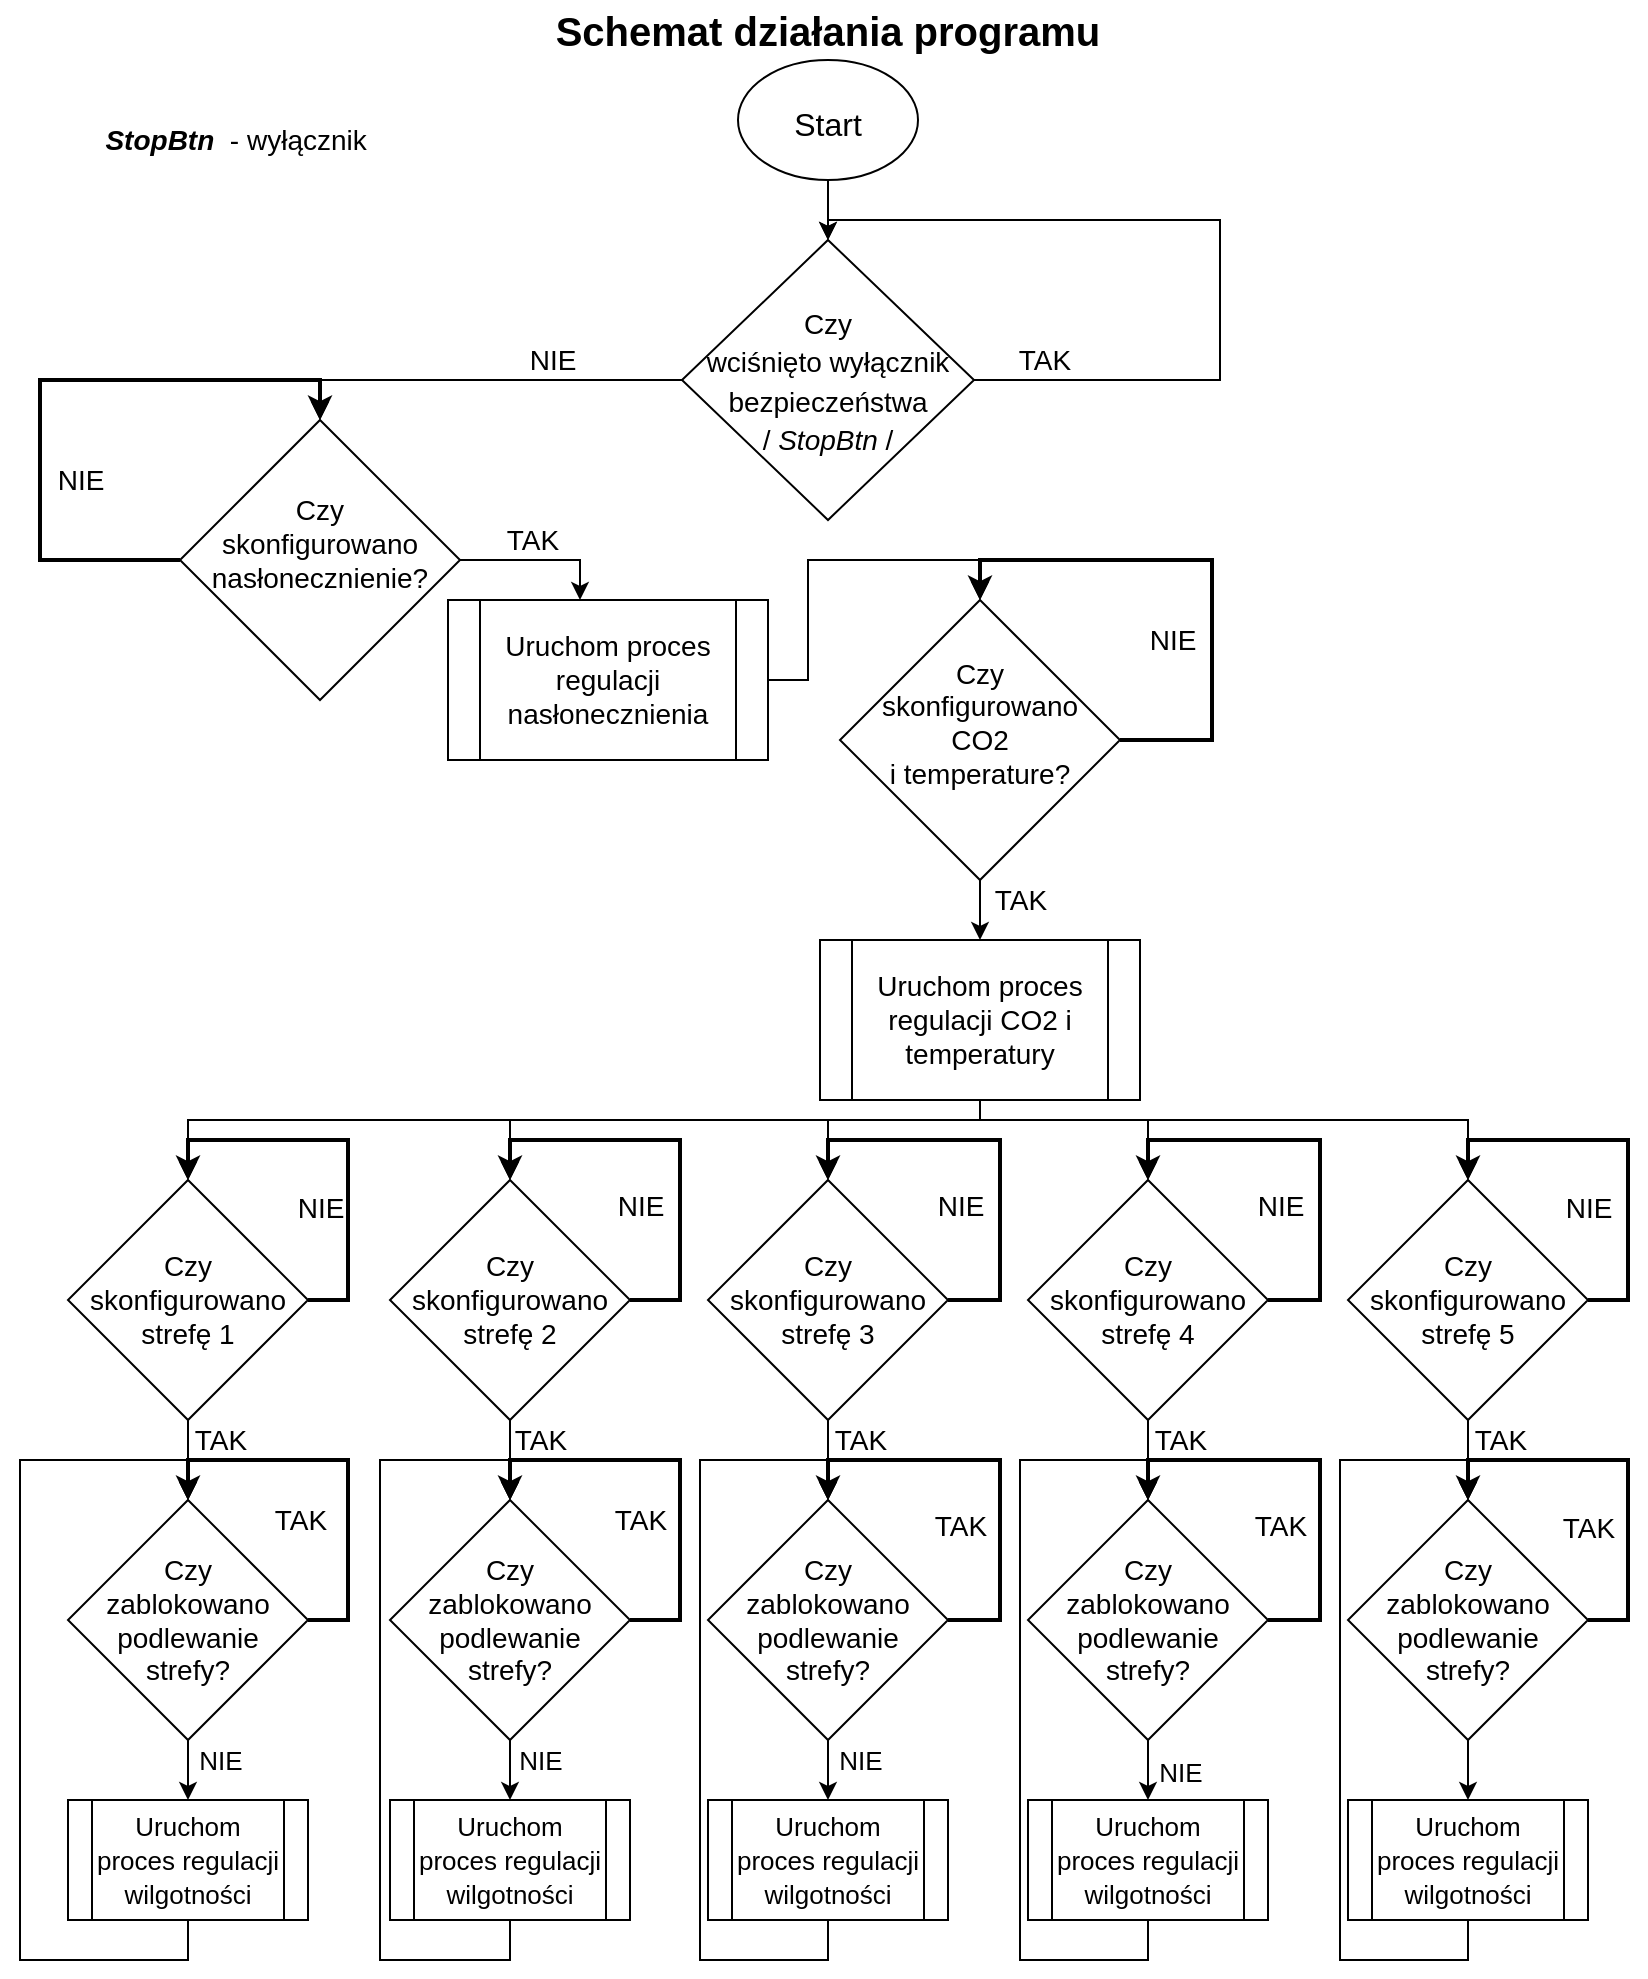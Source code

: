<mxfile version="17.4.2" type="device"><diagram id="sKogWXLhVUk-ZRLnK4w3" name="Strona-1"><mxGraphModel dx="1422" dy="865" grid="1" gridSize="10" guides="1" tooltips="1" connect="1" arrows="1" fold="1" page="1" pageScale="1" pageWidth="827" pageHeight="1169" math="0" shadow="0"><root><mxCell id="0"/><mxCell id="1" parent="0"/><mxCell id="9oT0qG8pijwwHNXvran1-1" value="&lt;b&gt;&lt;font style=&quot;font-size: 20px&quot;&gt;Schemat działania programu&lt;/font&gt;&lt;/b&gt;" style="text;html=1;strokeColor=none;fillColor=none;align=center;verticalAlign=middle;whiteSpace=wrap;rounded=0;" vertex="1" parent="1"><mxGeometry x="244" width="340" height="30" as="geometry"/></mxCell><mxCell id="9oT0qG8pijwwHNXvran1-5" value="" style="edgeStyle=orthogonalEdgeStyle;rounded=0;orthogonalLoop=1;jettySize=auto;html=1;fontSize=14;" edge="1" parent="1" source="9oT0qG8pijwwHNXvran1-2" target="9oT0qG8pijwwHNXvran1-3"><mxGeometry relative="1" as="geometry"/></mxCell><mxCell id="9oT0qG8pijwwHNXvran1-2" value="&lt;font style=&quot;font-size: 16px&quot;&gt;Start&lt;/font&gt;" style="ellipse;whiteSpace=wrap;html=1;fontSize=20;" vertex="1" parent="1"><mxGeometry x="369" y="30" width="90" height="60" as="geometry"/></mxCell><mxCell id="9oT0qG8pijwwHNXvran1-15" style="edgeStyle=orthogonalEdgeStyle;rounded=0;orthogonalLoop=1;jettySize=auto;html=1;entryX=0.5;entryY=0;entryDx=0;entryDy=0;fontSize=14;" edge="1" parent="1" source="9oT0qG8pijwwHNXvran1-3" target="9oT0qG8pijwwHNXvran1-14"><mxGeometry relative="1" as="geometry"/></mxCell><mxCell id="9oT0qG8pijwwHNXvran1-16" value="NIE" style="edgeLabel;html=1;align=center;verticalAlign=middle;resizable=0;points=[];fontSize=14;" vertex="1" connectable="0" parent="9oT0qG8pijwwHNXvran1-15"><mxGeometry x="-0.352" relative="1" as="geometry"><mxPoint y="-10" as="offset"/></mxGeometry></mxCell><mxCell id="9oT0qG8pijwwHNXvran1-3" value="&lt;font style=&quot;font-size: 14px&quot;&gt;Czy &lt;br&gt;wciśnięto wyłącznik bezpieczeństwa&lt;br&gt;/ &lt;i&gt;StopBtn &lt;/i&gt;/&lt;br&gt;&lt;/font&gt;" style="rhombus;whiteSpace=wrap;html=1;fontSize=16;" vertex="1" parent="1"><mxGeometry x="341" y="120" width="146" height="140" as="geometry"/></mxCell><mxCell id="9oT0qG8pijwwHNXvran1-4" value="&lt;i style=&quot;font-weight: bold&quot;&gt;StopBtn&amp;nbsp;&lt;/i&gt;&amp;nbsp;- wyłącznik&amp;nbsp;" style="text;html=1;strokeColor=none;fillColor=none;align=center;verticalAlign=middle;whiteSpace=wrap;rounded=0;fontSize=14;" vertex="1" parent="1"><mxGeometry width="240" height="140" as="geometry"/></mxCell><mxCell id="9oT0qG8pijwwHNXvran1-6" style="edgeStyle=orthogonalEdgeStyle;rounded=0;orthogonalLoop=1;jettySize=auto;html=1;exitX=1;exitY=0.5;exitDx=0;exitDy=0;entryX=0.5;entryY=0;entryDx=0;entryDy=0;fontSize=14;" edge="1" parent="1" source="9oT0qG8pijwwHNXvran1-3" target="9oT0qG8pijwwHNXvran1-3"><mxGeometry relative="1" as="geometry"><Array as="points"><mxPoint x="610" y="190"/><mxPoint x="610" y="110"/><mxPoint x="414" y="110"/></Array></mxGeometry></mxCell><mxCell id="9oT0qG8pijwwHNXvran1-7" value="TAK" style="edgeLabel;html=1;align=center;verticalAlign=middle;resizable=0;points=[];fontSize=14;" vertex="1" connectable="0" parent="9oT0qG8pijwwHNXvran1-6"><mxGeometry x="-0.83" y="-1" relative="1" as="geometry"><mxPoint y="-11" as="offset"/></mxGeometry></mxCell><mxCell id="9oT0qG8pijwwHNXvran1-54" value="TAK" style="edgeStyle=orthogonalEdgeStyle;rounded=0;orthogonalLoop=1;jettySize=auto;html=1;entryX=0.5;entryY=0;entryDx=0;entryDy=0;fontSize=14;strokeWidth=1;" edge="1" parent="1" source="9oT0qG8pijwwHNXvran1-8" target="9oT0qG8pijwwHNXvran1-43"><mxGeometry x="-0.5" y="16" relative="1" as="geometry"><mxPoint as="offset"/></mxGeometry></mxCell><mxCell id="9oT0qG8pijwwHNXvran1-8" value="Czy skonfigurowano strefę 1" style="rhombus;whiteSpace=wrap;html=1;fontSize=14;" vertex="1" parent="1"><mxGeometry x="34" y="590" width="120" height="120" as="geometry"/></mxCell><mxCell id="9oT0qG8pijwwHNXvran1-55" value="TAK" style="edgeStyle=orthogonalEdgeStyle;rounded=0;orthogonalLoop=1;jettySize=auto;html=1;fontSize=14;strokeWidth=1;" edge="1" parent="1" source="9oT0qG8pijwwHNXvran1-10" target="9oT0qG8pijwwHNXvran1-44"><mxGeometry x="-0.5" y="15" relative="1" as="geometry"><mxPoint as="offset"/></mxGeometry></mxCell><mxCell id="9oT0qG8pijwwHNXvran1-10" value="Czy skonfigurowano strefę 2" style="rhombus;whiteSpace=wrap;html=1;fontSize=14;" vertex="1" parent="1"><mxGeometry x="195" y="590" width="120" height="120" as="geometry"/></mxCell><mxCell id="9oT0qG8pijwwHNXvran1-56" value="TAK" style="edgeStyle=orthogonalEdgeStyle;rounded=0;orthogonalLoop=1;jettySize=auto;html=1;fontSize=14;strokeWidth=1;" edge="1" parent="1" source="9oT0qG8pijwwHNXvran1-11" target="9oT0qG8pijwwHNXvran1-45"><mxGeometry x="-0.5" y="16" relative="1" as="geometry"><mxPoint as="offset"/></mxGeometry></mxCell><mxCell id="9oT0qG8pijwwHNXvran1-11" value="Czy skonfigurowano strefę 3" style="rhombus;whiteSpace=wrap;html=1;fontSize=14;" vertex="1" parent="1"><mxGeometry x="354" y="590" width="120" height="120" as="geometry"/></mxCell><mxCell id="9oT0qG8pijwwHNXvran1-57" value="TAK" style="edgeStyle=orthogonalEdgeStyle;rounded=0;orthogonalLoop=1;jettySize=auto;html=1;fontSize=14;strokeWidth=1;" edge="1" parent="1" source="9oT0qG8pijwwHNXvran1-12" target="9oT0qG8pijwwHNXvran1-46"><mxGeometry x="-0.5" y="16" relative="1" as="geometry"><mxPoint as="offset"/></mxGeometry></mxCell><mxCell id="9oT0qG8pijwwHNXvran1-12" value="Czy skonfigurowano strefę 4" style="rhombus;whiteSpace=wrap;html=1;fontSize=14;" vertex="1" parent="1"><mxGeometry x="514" y="590" width="120" height="120" as="geometry"/></mxCell><mxCell id="9oT0qG8pijwwHNXvran1-58" value="TAK" style="edgeStyle=orthogonalEdgeStyle;rounded=0;orthogonalLoop=1;jettySize=auto;html=1;fontSize=14;strokeWidth=1;" edge="1" parent="1" source="9oT0qG8pijwwHNXvran1-13" target="9oT0qG8pijwwHNXvran1-47"><mxGeometry x="-0.5" y="16" relative="1" as="geometry"><mxPoint as="offset"/></mxGeometry></mxCell><mxCell id="9oT0qG8pijwwHNXvran1-13" value="Czy skonfigurowano strefę 5" style="rhombus;whiteSpace=wrap;html=1;fontSize=14;" vertex="1" parent="1"><mxGeometry x="674" y="590" width="120" height="120" as="geometry"/></mxCell><mxCell id="9oT0qG8pijwwHNXvran1-18" style="edgeStyle=orthogonalEdgeStyle;rounded=0;orthogonalLoop=1;jettySize=auto;html=1;fontSize=14;" edge="1" parent="1" source="9oT0qG8pijwwHNXvran1-14" target="9oT0qG8pijwwHNXvran1-31"><mxGeometry relative="1" as="geometry"><mxPoint x="320" y="300" as="targetPoint"/><Array as="points"><mxPoint x="290" y="280"/><mxPoint x="290" y="300"/></Array></mxGeometry></mxCell><mxCell id="9oT0qG8pijwwHNXvran1-19" value="TAK" style="edgeLabel;html=1;align=center;verticalAlign=middle;resizable=0;points=[];fontSize=14;" vertex="1" connectable="0" parent="9oT0qG8pijwwHNXvran1-18"><mxGeometry x="-0.654" y="-1" relative="1" as="geometry"><mxPoint x="22" y="-11" as="offset"/></mxGeometry></mxCell><mxCell id="9oT0qG8pijwwHNXvran1-14" value="Czy &lt;br&gt;skonfigurowano&lt;br&gt;nasłonecznienie?&lt;br&gt;&amp;nbsp;" style="rhombus;whiteSpace=wrap;html=1;fontSize=14;" vertex="1" parent="1"><mxGeometry x="90" y="210" width="140" height="140" as="geometry"/></mxCell><mxCell id="9oT0qG8pijwwHNXvran1-20" value="NIE" style="edgeStyle=orthogonalEdgeStyle;rounded=0;orthogonalLoop=1;jettySize=auto;html=1;fontSize=14;entryX=0.5;entryY=0;entryDx=0;entryDy=0;strokeWidth=2;" edge="1" parent="1" source="9oT0qG8pijwwHNXvran1-17" target="9oT0qG8pijwwHNXvran1-17"><mxGeometry x="-0.294" y="20" relative="1" as="geometry"><mxPoint x="566" y="290" as="targetPoint"/><Array as="points"><mxPoint x="606" y="370"/><mxPoint x="606" y="280"/><mxPoint x="490" y="280"/></Array><mxPoint as="offset"/></mxGeometry></mxCell><mxCell id="9oT0qG8pijwwHNXvran1-26" style="edgeStyle=orthogonalEdgeStyle;rounded=0;orthogonalLoop=1;jettySize=auto;html=1;entryX=0.5;entryY=0;entryDx=0;entryDy=0;fontSize=14;strokeWidth=1;" edge="1" parent="1" target="9oT0qG8pijwwHNXvran1-10"><mxGeometry relative="1" as="geometry"><mxPoint x="490" y="530" as="sourcePoint"/><Array as="points"><mxPoint x="490" y="560"/><mxPoint x="255" y="560"/></Array></mxGeometry></mxCell><mxCell id="9oT0qG8pijwwHNXvran1-27" style="edgeStyle=orthogonalEdgeStyle;rounded=0;orthogonalLoop=1;jettySize=auto;html=1;entryX=0.5;entryY=0;entryDx=0;entryDy=0;fontSize=14;strokeWidth=1;" edge="1" parent="1" target="9oT0qG8pijwwHNXvran1-8"><mxGeometry relative="1" as="geometry"><mxPoint x="490" y="530" as="sourcePoint"/><Array as="points"><mxPoint x="490" y="560"/><mxPoint x="94" y="560"/></Array></mxGeometry></mxCell><mxCell id="9oT0qG8pijwwHNXvran1-28" style="edgeStyle=orthogonalEdgeStyle;rounded=0;orthogonalLoop=1;jettySize=auto;html=1;entryX=0.5;entryY=0;entryDx=0;entryDy=0;fontSize=14;strokeWidth=1;" edge="1" parent="1" target="9oT0qG8pijwwHNXvran1-11"><mxGeometry relative="1" as="geometry"><mxPoint x="490" y="530" as="sourcePoint"/><Array as="points"><mxPoint x="490" y="560"/><mxPoint x="414" y="560"/></Array></mxGeometry></mxCell><mxCell id="9oT0qG8pijwwHNXvran1-30" style="edgeStyle=orthogonalEdgeStyle;rounded=0;orthogonalLoop=1;jettySize=auto;html=1;fontSize=14;strokeWidth=1;" edge="1" parent="1" target="9oT0qG8pijwwHNXvran1-13"><mxGeometry relative="1" as="geometry"><mxPoint x="490" y="530" as="sourcePoint"/><Array as="points"><mxPoint x="490" y="560"/><mxPoint x="734" y="560"/></Array></mxGeometry></mxCell><mxCell id="9oT0qG8pijwwHNXvran1-34" value="TAK" style="edgeStyle=orthogonalEdgeStyle;rounded=0;orthogonalLoop=1;jettySize=auto;html=1;fontSize=14;strokeWidth=1;" edge="1" parent="1" source="9oT0qG8pijwwHNXvran1-17" target="9oT0qG8pijwwHNXvran1-33"><mxGeometry x="0.2" y="20" relative="1" as="geometry"><mxPoint as="offset"/></mxGeometry></mxCell><mxCell id="9oT0qG8pijwwHNXvran1-17" value="Czy &lt;br&gt;skonfigurowano&lt;br&gt;CO2 &lt;br&gt;i temperature?&lt;br&gt;&amp;nbsp;" style="rhombus;whiteSpace=wrap;html=1;fontSize=14;" vertex="1" parent="1"><mxGeometry x="420" y="300" width="140" height="140" as="geometry"/></mxCell><mxCell id="9oT0qG8pijwwHNXvran1-21" value="NIE" style="edgeStyle=orthogonalEdgeStyle;rounded=0;orthogonalLoop=1;jettySize=auto;html=1;exitX=0;exitY=0.5;exitDx=0;exitDy=0;entryX=0.5;entryY=0;entryDx=0;entryDy=0;fontSize=14;strokeWidth=2;" edge="1" parent="1" source="9oT0qG8pijwwHNXvran1-14" target="9oT0qG8pijwwHNXvran1-14"><mxGeometry x="-0.312" y="-20" relative="1" as="geometry"><Array as="points"><mxPoint x="20" y="280"/><mxPoint x="20" y="190"/><mxPoint x="160" y="190"/></Array><mxPoint as="offset"/></mxGeometry></mxCell><mxCell id="9oT0qG8pijwwHNXvran1-32" style="edgeStyle=orthogonalEdgeStyle;rounded=0;orthogonalLoop=1;jettySize=auto;html=1;entryX=0.5;entryY=0;entryDx=0;entryDy=0;fontSize=14;strokeWidth=1;" edge="1" parent="1" source="9oT0qG8pijwwHNXvran1-31" target="9oT0qG8pijwwHNXvran1-17"><mxGeometry relative="1" as="geometry"/></mxCell><mxCell id="9oT0qG8pijwwHNXvran1-31" value="Uruchom proces regulacji nasłonecznienia" style="shape=process;whiteSpace=wrap;html=1;backgroundOutline=1;fontSize=14;" vertex="1" parent="1"><mxGeometry x="224" y="300" width="160" height="80" as="geometry"/></mxCell><mxCell id="9oT0qG8pijwwHNXvran1-35" style="edgeStyle=orthogonalEdgeStyle;rounded=0;orthogonalLoop=1;jettySize=auto;html=1;fontSize=14;strokeWidth=1;" edge="1" parent="1" source="9oT0qG8pijwwHNXvran1-33" target="9oT0qG8pijwwHNXvran1-12"><mxGeometry relative="1" as="geometry"><Array as="points"><mxPoint x="490" y="560"/><mxPoint x="574" y="560"/></Array></mxGeometry></mxCell><mxCell id="9oT0qG8pijwwHNXvran1-33" value="Uruchom proces regulacji CO2 i temperatury" style="shape=process;whiteSpace=wrap;html=1;backgroundOutline=1;fontSize=14;" vertex="1" parent="1"><mxGeometry x="410" y="470" width="160" height="80" as="geometry"/></mxCell><mxCell id="9oT0qG8pijwwHNXvran1-38" value="NIE" style="edgeStyle=orthogonalEdgeStyle;rounded=0;orthogonalLoop=1;jettySize=auto;html=1;exitX=1;exitY=0.5;exitDx=0;exitDy=0;entryX=0.5;entryY=0;entryDx=0;entryDy=0;fontSize=14;strokeWidth=2;" edge="1" parent="1" source="9oT0qG8pijwwHNXvran1-8" target="9oT0qG8pijwwHNXvran1-8"><mxGeometry x="-0.333" y="14" relative="1" as="geometry"><Array as="points"><mxPoint x="174" y="650"/><mxPoint x="174" y="570"/><mxPoint x="94" y="570"/></Array><mxPoint as="offset"/></mxGeometry></mxCell><mxCell id="9oT0qG8pijwwHNXvran1-39" value="NIE" style="edgeStyle=orthogonalEdgeStyle;rounded=0;orthogonalLoop=1;jettySize=auto;html=1;exitX=1;exitY=0.5;exitDx=0;exitDy=0;entryX=0.5;entryY=0;entryDx=0;entryDy=0;fontSize=14;strokeWidth=2;" edge="1" parent="1" source="9oT0qG8pijwwHNXvran1-10" target="9oT0qG8pijwwHNXvran1-10"><mxGeometry x="-0.316" y="20" relative="1" as="geometry"><Array as="points"><mxPoint x="340" y="650"/><mxPoint x="340" y="570"/><mxPoint x="255" y="570"/></Array><mxPoint as="offset"/></mxGeometry></mxCell><mxCell id="9oT0qG8pijwwHNXvran1-40" value="NIE" style="edgeStyle=orthogonalEdgeStyle;rounded=0;orthogonalLoop=1;jettySize=auto;html=1;exitX=1;exitY=0.5;exitDx=0;exitDy=0;entryX=0.5;entryY=0;entryDx=0;entryDy=0;fontSize=14;strokeWidth=2;" edge="1" parent="1" source="9oT0qG8pijwwHNXvran1-11" target="9oT0qG8pijwwHNXvran1-11"><mxGeometry x="-0.312" y="20" relative="1" as="geometry"><Array as="points"><mxPoint x="500" y="650"/><mxPoint x="500" y="570"/><mxPoint x="414" y="570"/></Array><mxPoint as="offset"/></mxGeometry></mxCell><mxCell id="9oT0qG8pijwwHNXvran1-41" value="NIE" style="edgeStyle=orthogonalEdgeStyle;rounded=0;orthogonalLoop=1;jettySize=auto;html=1;exitX=1;exitY=0.5;exitDx=0;exitDy=0;entryX=0.5;entryY=0;entryDx=0;entryDy=0;fontSize=14;strokeWidth=2;" edge="1" parent="1" source="9oT0qG8pijwwHNXvran1-12" target="9oT0qG8pijwwHNXvran1-12"><mxGeometry x="-0.312" y="20" relative="1" as="geometry"><Array as="points"><mxPoint x="660" y="650"/><mxPoint x="660" y="570"/><mxPoint x="574" y="570"/></Array><mxPoint as="offset"/></mxGeometry></mxCell><mxCell id="9oT0qG8pijwwHNXvran1-42" value="NIE" style="edgeStyle=orthogonalEdgeStyle;rounded=0;orthogonalLoop=1;jettySize=auto;html=1;exitX=1;exitY=0.5;exitDx=0;exitDy=0;entryX=0.5;entryY=0;entryDx=0;entryDy=0;fontSize=14;strokeWidth=2;" edge="1" parent="1" source="9oT0qG8pijwwHNXvran1-13" target="9oT0qG8pijwwHNXvran1-13"><mxGeometry x="-0.333" y="20" relative="1" as="geometry"><Array as="points"><mxPoint x="814" y="650"/><mxPoint x="814" y="570"/><mxPoint x="734" y="570"/></Array><mxPoint as="offset"/></mxGeometry></mxCell><mxCell id="9oT0qG8pijwwHNXvran1-73" value="NIE" style="edgeStyle=orthogonalEdgeStyle;rounded=0;orthogonalLoop=1;jettySize=auto;html=1;fontSize=13;strokeWidth=1;" edge="1" parent="1" source="9oT0qG8pijwwHNXvran1-43" target="9oT0qG8pijwwHNXvran1-62"><mxGeometry x="0.2" y="16" relative="1" as="geometry"><mxPoint as="offset"/></mxGeometry></mxCell><mxCell id="9oT0qG8pijwwHNXvran1-43" value="Czy &lt;br&gt;zablokowano podlewanie&lt;br&gt;strefy?" style="rhombus;whiteSpace=wrap;html=1;fontSize=14;" vertex="1" parent="1"><mxGeometry x="34" y="750" width="120" height="120" as="geometry"/></mxCell><mxCell id="9oT0qG8pijwwHNXvran1-72" value="NIE" style="edgeStyle=orthogonalEdgeStyle;rounded=0;orthogonalLoop=1;jettySize=auto;html=1;fontSize=13;strokeWidth=1;" edge="1" parent="1" source="9oT0qG8pijwwHNXvran1-44" target="9oT0qG8pijwwHNXvran1-63"><mxGeometry x="0.2" y="15" relative="1" as="geometry"><mxPoint as="offset"/></mxGeometry></mxCell><mxCell id="9oT0qG8pijwwHNXvran1-44" value="Czy&lt;br&gt;zablokowano podlewanie&lt;br&gt;strefy?" style="rhombus;whiteSpace=wrap;html=1;fontSize=14;" vertex="1" parent="1"><mxGeometry x="195" y="750" width="120" height="120" as="geometry"/></mxCell><mxCell id="9oT0qG8pijwwHNXvran1-71" value="NIE" style="edgeStyle=orthogonalEdgeStyle;rounded=0;orthogonalLoop=1;jettySize=auto;html=1;fontSize=13;strokeWidth=1;" edge="1" parent="1" source="9oT0qG8pijwwHNXvran1-45" target="9oT0qG8pijwwHNXvran1-64"><mxGeometry x="0.2" y="16" relative="1" as="geometry"><mxPoint as="offset"/></mxGeometry></mxCell><mxCell id="9oT0qG8pijwwHNXvran1-45" value="Czy&lt;br&gt;zablokowano podlewanie&lt;br&gt;strefy?" style="rhombus;whiteSpace=wrap;html=1;fontSize=14;" vertex="1" parent="1"><mxGeometry x="354" y="750" width="120" height="120" as="geometry"/></mxCell><mxCell id="9oT0qG8pijwwHNXvran1-70" value="NIE" style="edgeStyle=orthogonalEdgeStyle;rounded=0;orthogonalLoop=1;jettySize=auto;html=1;fontSize=13;strokeWidth=1;" edge="1" parent="1" source="9oT0qG8pijwwHNXvran1-46" target="9oT0qG8pijwwHNXvran1-65"><mxGeometry x="-0.355" y="16" relative="1" as="geometry"><mxPoint as="offset"/></mxGeometry></mxCell><mxCell id="9oT0qG8pijwwHNXvran1-46" value="Czy&lt;br&gt;zablokowano podlewanie&lt;br&gt;strefy?" style="rhombus;whiteSpace=wrap;html=1;fontSize=14;" vertex="1" parent="1"><mxGeometry x="514" y="750" width="120" height="120" as="geometry"/></mxCell><mxCell id="9oT0qG8pijwwHNXvran1-69" value="" style="edgeStyle=orthogonalEdgeStyle;rounded=0;orthogonalLoop=1;jettySize=auto;html=1;fontSize=13;strokeWidth=1;" edge="1" parent="1" source="9oT0qG8pijwwHNXvran1-47" target="9oT0qG8pijwwHNXvran1-68"><mxGeometry relative="1" as="geometry"/></mxCell><mxCell id="9oT0qG8pijwwHNXvran1-47" value="Czy&lt;br&gt;zablokowano podlewanie&lt;br&gt;strefy?" style="rhombus;whiteSpace=wrap;html=1;fontSize=14;" vertex="1" parent="1"><mxGeometry x="674" y="750" width="120" height="120" as="geometry"/></mxCell><mxCell id="9oT0qG8pijwwHNXvran1-48" value="TAK" style="edgeStyle=orthogonalEdgeStyle;rounded=0;orthogonalLoop=1;jettySize=auto;html=1;exitX=1;exitY=0.5;exitDx=0;exitDy=0;entryX=0.5;entryY=0;entryDx=0;entryDy=0;fontSize=14;strokeWidth=2;" edge="1" parent="1" source="9oT0qG8pijwwHNXvran1-43" target="9oT0qG8pijwwHNXvran1-43"><mxGeometry x="-0.3" y="24" relative="1" as="geometry"><Array as="points"><mxPoint x="174" y="810"/><mxPoint x="174" y="730"/><mxPoint x="94" y="730"/></Array><mxPoint as="offset"/></mxGeometry></mxCell><mxCell id="9oT0qG8pijwwHNXvran1-49" value="TAK" style="edgeStyle=orthogonalEdgeStyle;rounded=0;orthogonalLoop=1;jettySize=auto;html=1;exitX=1;exitY=0.5;exitDx=0;exitDy=0;entryX=0.5;entryY=0;entryDx=0;entryDy=0;fontSize=14;strokeWidth=2;" edge="1" parent="1" source="9oT0qG8pijwwHNXvran1-44" target="9oT0qG8pijwwHNXvran1-44"><mxGeometry x="-0.286" y="20" relative="1" as="geometry"><Array as="points"><mxPoint x="340" y="810"/><mxPoint x="340" y="730"/><mxPoint x="255" y="730"/></Array><mxPoint as="offset"/></mxGeometry></mxCell><mxCell id="9oT0qG8pijwwHNXvran1-50" value="TAK" style="edgeStyle=orthogonalEdgeStyle;rounded=0;orthogonalLoop=1;jettySize=auto;html=1;exitX=1;exitY=0.5;exitDx=0;exitDy=0;entryX=0.5;entryY=0;entryDx=0;entryDy=0;fontSize=14;strokeWidth=2;" edge="1" parent="1" source="9oT0qG8pijwwHNXvran1-45" target="9oT0qG8pijwwHNXvran1-45"><mxGeometry x="-0.312" y="20" relative="1" as="geometry"><Array as="points"><mxPoint x="500" y="810"/><mxPoint x="500" y="730"/><mxPoint x="414" y="730"/></Array><mxPoint as="offset"/></mxGeometry></mxCell><mxCell id="9oT0qG8pijwwHNXvran1-51" value="TAK" style="edgeStyle=orthogonalEdgeStyle;rounded=0;orthogonalLoop=1;jettySize=auto;html=1;exitX=1;exitY=0.5;exitDx=0;exitDy=0;entryX=0.5;entryY=0;entryDx=0;entryDy=0;fontSize=14;strokeWidth=2;" edge="1" parent="1" source="9oT0qG8pijwwHNXvran1-46" target="9oT0qG8pijwwHNXvran1-46"><mxGeometry x="-0.312" y="20" relative="1" as="geometry"><Array as="points"><mxPoint x="660" y="810"/><mxPoint x="660" y="730"/><mxPoint x="574" y="730"/></Array><mxPoint as="offset"/></mxGeometry></mxCell><mxCell id="9oT0qG8pijwwHNXvran1-53" value="TAK" style="edgeStyle=orthogonalEdgeStyle;rounded=0;orthogonalLoop=1;jettySize=auto;html=1;exitX=1;exitY=0.5;exitDx=0;exitDy=0;entryX=0.5;entryY=0;entryDx=0;entryDy=0;fontSize=14;strokeWidth=2;" edge="1" parent="1" source="9oT0qG8pijwwHNXvran1-47" target="9oT0qG8pijwwHNXvran1-47"><mxGeometry x="-0.333" y="20" relative="1" as="geometry"><Array as="points"><mxPoint x="814" y="810"/><mxPoint x="814" y="730"/><mxPoint x="734" y="730"/></Array><mxPoint as="offset"/></mxGeometry></mxCell><mxCell id="9oT0qG8pijwwHNXvran1-75" style="edgeStyle=orthogonalEdgeStyle;rounded=0;orthogonalLoop=1;jettySize=auto;html=1;entryX=0.5;entryY=0;entryDx=0;entryDy=0;fontSize=13;strokeWidth=1;" edge="1" parent="1" source="9oT0qG8pijwwHNXvran1-62" target="9oT0qG8pijwwHNXvran1-43"><mxGeometry relative="1" as="geometry"><Array as="points"><mxPoint x="94" y="980"/><mxPoint x="10" y="980"/><mxPoint x="10" y="730"/><mxPoint x="94" y="730"/></Array></mxGeometry></mxCell><mxCell id="9oT0qG8pijwwHNXvran1-62" value="&lt;font style=&quot;font-size: 13px&quot;&gt;Uruchom&lt;br&gt;proces regulacji wilgotności&lt;/font&gt;" style="shape=process;whiteSpace=wrap;html=1;backgroundOutline=1;fontSize=14;" vertex="1" parent="1"><mxGeometry x="34" y="900" width="120" height="60" as="geometry"/></mxCell><mxCell id="9oT0qG8pijwwHNXvran1-76" style="edgeStyle=orthogonalEdgeStyle;rounded=0;orthogonalLoop=1;jettySize=auto;html=1;exitX=0.5;exitY=1;exitDx=0;exitDy=0;entryX=0.5;entryY=0;entryDx=0;entryDy=0;fontSize=13;strokeWidth=1;" edge="1" parent="1" source="9oT0qG8pijwwHNXvran1-63" target="9oT0qG8pijwwHNXvran1-44"><mxGeometry relative="1" as="geometry"><Array as="points"><mxPoint x="255" y="980"/><mxPoint x="190" y="980"/><mxPoint x="190" y="730"/><mxPoint x="255" y="730"/></Array></mxGeometry></mxCell><mxCell id="9oT0qG8pijwwHNXvran1-63" value="&lt;font style=&quot;font-size: 13px&quot;&gt;Uruchom&lt;br&gt;proces regulacji wilgotności&lt;/font&gt;" style="shape=process;whiteSpace=wrap;html=1;backgroundOutline=1;fontSize=14;" vertex="1" parent="1"><mxGeometry x="195" y="900" width="120" height="60" as="geometry"/></mxCell><mxCell id="9oT0qG8pijwwHNXvran1-77" style="edgeStyle=orthogonalEdgeStyle;rounded=0;orthogonalLoop=1;jettySize=auto;html=1;entryX=0.5;entryY=0;entryDx=0;entryDy=0;fontSize=13;strokeWidth=1;" edge="1" parent="1" source="9oT0qG8pijwwHNXvran1-64" target="9oT0qG8pijwwHNXvran1-45"><mxGeometry relative="1" as="geometry"><Array as="points"><mxPoint x="414" y="980"/><mxPoint x="350" y="980"/><mxPoint x="350" y="730"/><mxPoint x="414" y="730"/></Array></mxGeometry></mxCell><mxCell id="9oT0qG8pijwwHNXvran1-64" value="&lt;font style=&quot;font-size: 13px&quot;&gt;Uruchom&lt;br&gt;proces regulacji wilgotności&lt;/font&gt;" style="shape=process;whiteSpace=wrap;html=1;backgroundOutline=1;fontSize=14;" vertex="1" parent="1"><mxGeometry x="354" y="900" width="120" height="60" as="geometry"/></mxCell><mxCell id="9oT0qG8pijwwHNXvran1-78" style="edgeStyle=orthogonalEdgeStyle;rounded=0;orthogonalLoop=1;jettySize=auto;html=1;entryX=0.5;entryY=0;entryDx=0;entryDy=0;fontSize=13;strokeWidth=1;" edge="1" parent="1" source="9oT0qG8pijwwHNXvran1-65" target="9oT0qG8pijwwHNXvran1-46"><mxGeometry relative="1" as="geometry"><Array as="points"><mxPoint x="574" y="980"/><mxPoint x="510" y="980"/><mxPoint x="510" y="730"/><mxPoint x="574" y="730"/></Array></mxGeometry></mxCell><mxCell id="9oT0qG8pijwwHNXvran1-65" value="&lt;font style=&quot;font-size: 13px&quot;&gt;Uruchom&lt;br&gt;proces regulacji wilgotności&lt;/font&gt;" style="shape=process;whiteSpace=wrap;html=1;backgroundOutline=1;fontSize=14;" vertex="1" parent="1"><mxGeometry x="514" y="900" width="120" height="60" as="geometry"/></mxCell><mxCell id="9oT0qG8pijwwHNXvran1-79" style="edgeStyle=orthogonalEdgeStyle;rounded=0;orthogonalLoop=1;jettySize=auto;html=1;exitX=0.5;exitY=1;exitDx=0;exitDy=0;entryX=0.5;entryY=0;entryDx=0;entryDy=0;fontSize=13;strokeWidth=1;" edge="1" parent="1" source="9oT0qG8pijwwHNXvran1-68" target="9oT0qG8pijwwHNXvran1-47"><mxGeometry relative="1" as="geometry"><Array as="points"><mxPoint x="734" y="980"/><mxPoint x="670" y="980"/><mxPoint x="670" y="730"/><mxPoint x="734" y="730"/></Array></mxGeometry></mxCell><mxCell id="9oT0qG8pijwwHNXvran1-68" value="&lt;font style=&quot;font-size: 13px&quot;&gt;Uruchom&lt;br&gt;proces regulacji wilgotności&lt;/font&gt;" style="shape=process;whiteSpace=wrap;html=1;backgroundOutline=1;fontSize=14;" vertex="1" parent="1"><mxGeometry x="674" y="900" width="120" height="60" as="geometry"/></mxCell></root></mxGraphModel></diagram></mxfile>